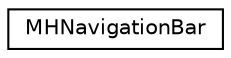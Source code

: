 digraph G
{
  edge [fontname="Helvetica",fontsize="10",labelfontname="Helvetica",labelfontsize="10"];
  node [fontname="Helvetica",fontsize="10",shape=record];
  rankdir="LR";
  Node1 [label="MHNavigationBar",height=0.2,width=0.4,color="black", fillcolor="white", style="filled",URL="$interface_m_h_navigation_bar.html"];
}

